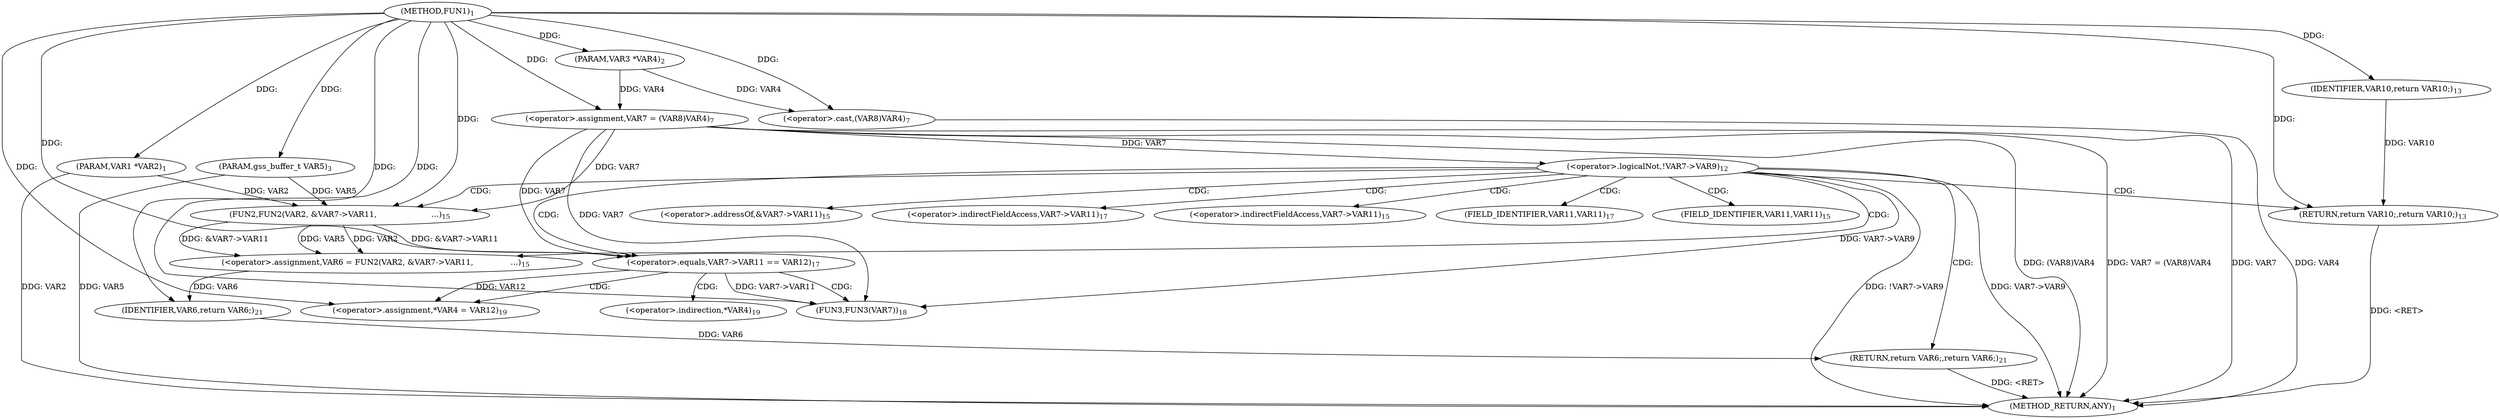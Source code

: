digraph "FUN1" {  
"8" [label = <(METHOD,FUN1)<SUB>1</SUB>> ]
"52" [label = <(METHOD_RETURN,ANY)<SUB>1</SUB>> ]
"9" [label = <(PARAM,VAR1 *VAR2)<SUB>1</SUB>> ]
"10" [label = <(PARAM,VAR3 *VAR4)<SUB>2</SUB>> ]
"11" [label = <(PARAM,gss_buffer_t VAR5)<SUB>3</SUB>> ]
"15" [label = <(&lt;operator&gt;.assignment,VAR7 = (VAR8)VAR4)<SUB>7</SUB>> ]
"28" [label = <(&lt;operator&gt;.assignment,VAR6 = FUN2(VAR2, &amp;VAR7-&gt;VAR11,
               ...)<SUB>15</SUB>> ]
"50" [label = <(RETURN,return VAR6;,return VAR6;)<SUB>21</SUB>> ]
"21" [label = <(&lt;operator&gt;.logicalNot,!VAR7-&gt;VAR9)<SUB>12</SUB>> ]
"38" [label = <(&lt;operator&gt;.equals,VAR7-&gt;VAR11 == VAR12)<SUB>17</SUB>> ]
"51" [label = <(IDENTIFIER,VAR6,return VAR6;)<SUB>21</SUB>> ]
"17" [label = <(&lt;operator&gt;.cast,(VAR8)VAR4)<SUB>7</SUB>> ]
"26" [label = <(RETURN,return VAR10;,return VAR10;)<SUB>13</SUB>> ]
"30" [label = <(FUN2,FUN2(VAR2, &amp;VAR7-&gt;VAR11,
                      ...)<SUB>15</SUB>> ]
"44" [label = <(FUN3,FUN3(VAR7))<SUB>18</SUB>> ]
"46" [label = <(&lt;operator&gt;.assignment,*VAR4 = VAR12)<SUB>19</SUB>> ]
"27" [label = <(IDENTIFIER,VAR10,return VAR10;)<SUB>13</SUB>> ]
"32" [label = <(&lt;operator&gt;.addressOf,&amp;VAR7-&gt;VAR11)<SUB>15</SUB>> ]
"39" [label = <(&lt;operator&gt;.indirectFieldAccess,VAR7-&gt;VAR11)<SUB>17</SUB>> ]
"33" [label = <(&lt;operator&gt;.indirectFieldAccess,VAR7-&gt;VAR11)<SUB>15</SUB>> ]
"41" [label = <(FIELD_IDENTIFIER,VAR11,VAR11)<SUB>17</SUB>> ]
"47" [label = <(&lt;operator&gt;.indirection,*VAR4)<SUB>19</SUB>> ]
"35" [label = <(FIELD_IDENTIFIER,VAR11,VAR11)<SUB>15</SUB>> ]
  "50" -> "52"  [ label = "DDG: &lt;RET&gt;"] 
  "26" -> "52"  [ label = "DDG: &lt;RET&gt;"] 
  "9" -> "52"  [ label = "DDG: VAR2"] 
  "11" -> "52"  [ label = "DDG: VAR5"] 
  "15" -> "52"  [ label = "DDG: VAR7"] 
  "17" -> "52"  [ label = "DDG: VAR4"] 
  "15" -> "52"  [ label = "DDG: (VAR8)VAR4"] 
  "15" -> "52"  [ label = "DDG: VAR7 = (VAR8)VAR4"] 
  "21" -> "52"  [ label = "DDG: VAR7-&gt;VAR9"] 
  "21" -> "52"  [ label = "DDG: !VAR7-&gt;VAR9"] 
  "8" -> "9"  [ label = "DDG: "] 
  "8" -> "10"  [ label = "DDG: "] 
  "8" -> "11"  [ label = "DDG: "] 
  "10" -> "15"  [ label = "DDG: VAR4"] 
  "8" -> "15"  [ label = "DDG: "] 
  "30" -> "28"  [ label = "DDG: VAR2"] 
  "30" -> "28"  [ label = "DDG: &amp;VAR7-&gt;VAR11"] 
  "30" -> "28"  [ label = "DDG: VAR5"] 
  "51" -> "50"  [ label = "DDG: VAR6"] 
  "28" -> "51"  [ label = "DDG: VAR6"] 
  "8" -> "51"  [ label = "DDG: "] 
  "10" -> "17"  [ label = "DDG: VAR4"] 
  "8" -> "17"  [ label = "DDG: "] 
  "15" -> "21"  [ label = "DDG: VAR7"] 
  "27" -> "26"  [ label = "DDG: VAR10"] 
  "8" -> "26"  [ label = "DDG: "] 
  "9" -> "30"  [ label = "DDG: VAR2"] 
  "8" -> "30"  [ label = "DDG: "] 
  "15" -> "30"  [ label = "DDG: VAR7"] 
  "11" -> "30"  [ label = "DDG: VAR5"] 
  "15" -> "38"  [ label = "DDG: VAR7"] 
  "30" -> "38"  [ label = "DDG: &amp;VAR7-&gt;VAR11"] 
  "8" -> "38"  [ label = "DDG: "] 
  "38" -> "46"  [ label = "DDG: VAR12"] 
  "8" -> "46"  [ label = "DDG: "] 
  "8" -> "27"  [ label = "DDG: "] 
  "15" -> "44"  [ label = "DDG: VAR7"] 
  "21" -> "44"  [ label = "DDG: VAR7-&gt;VAR9"] 
  "38" -> "44"  [ label = "DDG: VAR7-&gt;VAR11"] 
  "8" -> "44"  [ label = "DDG: "] 
  "21" -> "30"  [ label = "CDG: "] 
  "21" -> "32"  [ label = "CDG: "] 
  "21" -> "33"  [ label = "CDG: "] 
  "21" -> "26"  [ label = "CDG: "] 
  "21" -> "28"  [ label = "CDG: "] 
  "21" -> "38"  [ label = "CDG: "] 
  "21" -> "41"  [ label = "CDG: "] 
  "21" -> "50"  [ label = "CDG: "] 
  "21" -> "35"  [ label = "CDG: "] 
  "21" -> "39"  [ label = "CDG: "] 
  "38" -> "47"  [ label = "CDG: "] 
  "38" -> "46"  [ label = "CDG: "] 
  "38" -> "44"  [ label = "CDG: "] 
}
